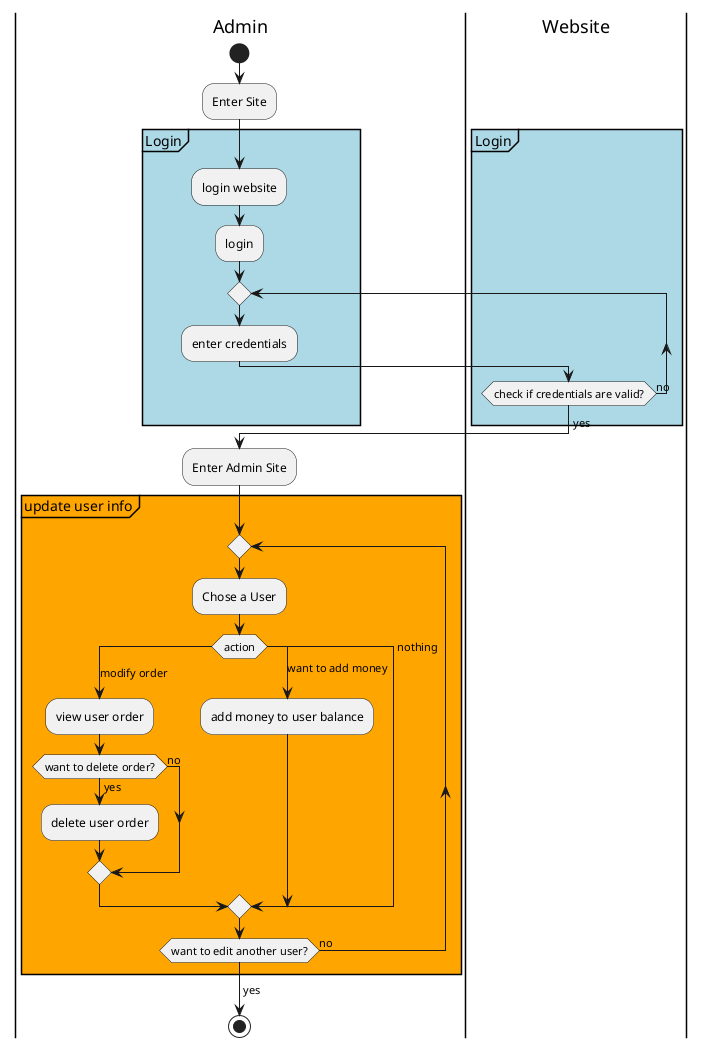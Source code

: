 @startuml
'https://plantuml.com/activity-diagram-beta
|Admin|
start
:Enter Site;
partition #lightBlue Login {
:login website;
:login;
repeat
:enter credentials;
|Website|
repeat while (check if credentials are valid?) is (no)
->yes;
}
|Admin|
:Enter Admin Site;
partition #Orange update user info {
repeat
:Chose a User;
switch (action)
case (modify order)
 :view user order;
 if (want to delete order?) then (yes)
 :delete user order;
 else (no)
 end if
case (want to add money)
  :add money to user balance;
case (nothing)
endswitch
repeat while (want to edit another user?) is (no)
-> yes;
}
stop

@enduml
